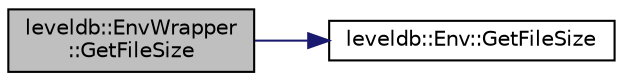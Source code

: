 digraph "leveldb::EnvWrapper::GetFileSize"
{
  edge [fontname="Helvetica",fontsize="10",labelfontname="Helvetica",labelfontsize="10"];
  node [fontname="Helvetica",fontsize="10",shape=record];
  rankdir="LR";
  Node1 [label="leveldb::EnvWrapper\l::GetFileSize",height=0.2,width=0.4,color="black", fillcolor="grey75", style="filled" fontcolor="black"];
  Node1 -> Node2 [color="midnightblue",fontsize="10",style="solid"];
  Node2 [label="leveldb::Env::GetFileSize",height=0.2,width=0.4,color="black", fillcolor="white", style="filled",URL="$classleveldb_1_1_env.html#aacb66541dcb3bd586e6cc5a87489690c"];
}
